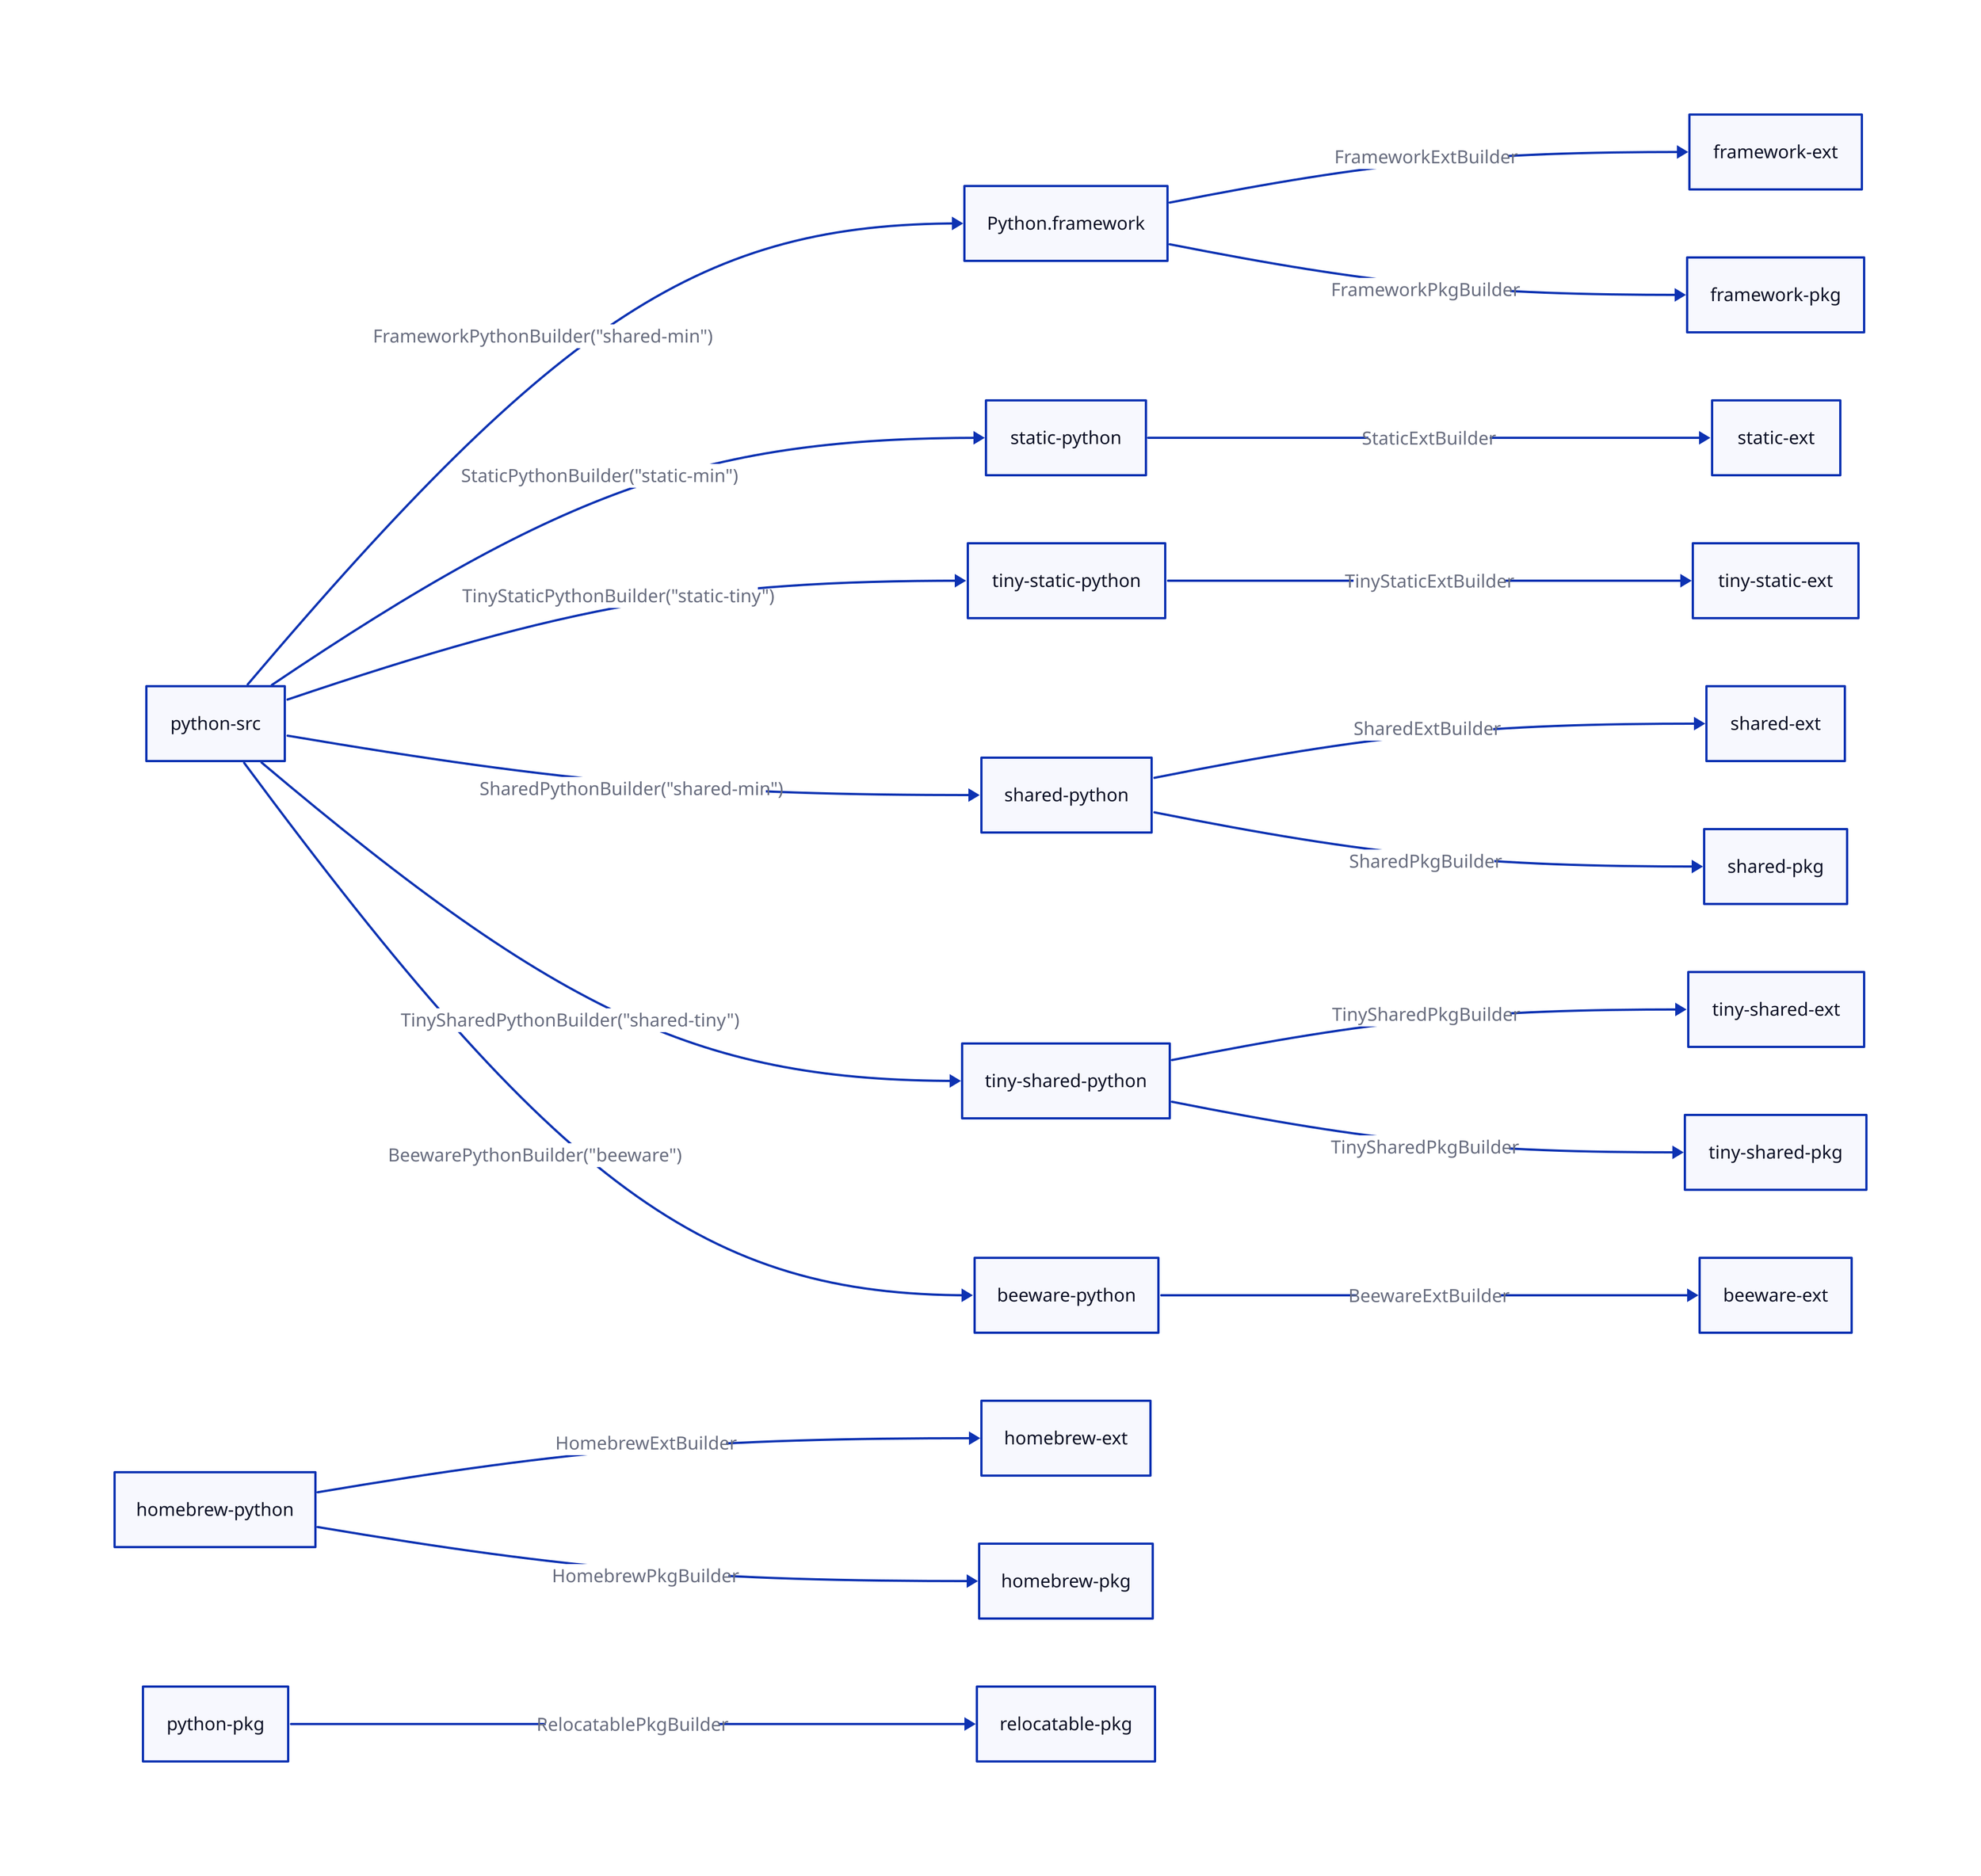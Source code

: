 direction: right
python-framework: "Python.framework"

python-src -> python-framework: FrameworkPythonBuilder("shared-min")
python-framework -> framework-ext: FrameworkExtBuilder
python-framework -> framework-pkg: FrameworkPkgBuilder

python-src -> static-python: StaticPythonBuilder("static-min")
static-python -> static-ext: StaticExtBuilder

python-src -> tiny-static-python: TinyStaticPythonBuilder("static-tiny")
tiny-static-python -> tiny-static-ext: TinyStaticExtBuilder

python-src -> shared-python: SharedPythonBuilder("shared-min")
shared-python -> shared-ext: SharedExtBuilder
shared-python -> shared-pkg: SharedPkgBuilder

python-src -> tiny-shared-python: TinySharedPythonBuilder("shared-tiny")
tiny-shared-python -> tiny-shared-ext: TinySharedPkgBuilder
tiny-shared-python -> tiny-shared-pkg: TinySharedPkgBuilder

python-src -> beeware-python: BeewarePythonBuilder("beeware")
beeware-python -> beeware-ext: BeewareExtBuilder


homebrew-python -> homebrew-ext: HomebrewExtBuilder
homebrew-python -> homebrew-pkg: HomebrewPkgBuilder

python-pkg -> relocatable-pkg: RelocatablePkgBuilder

